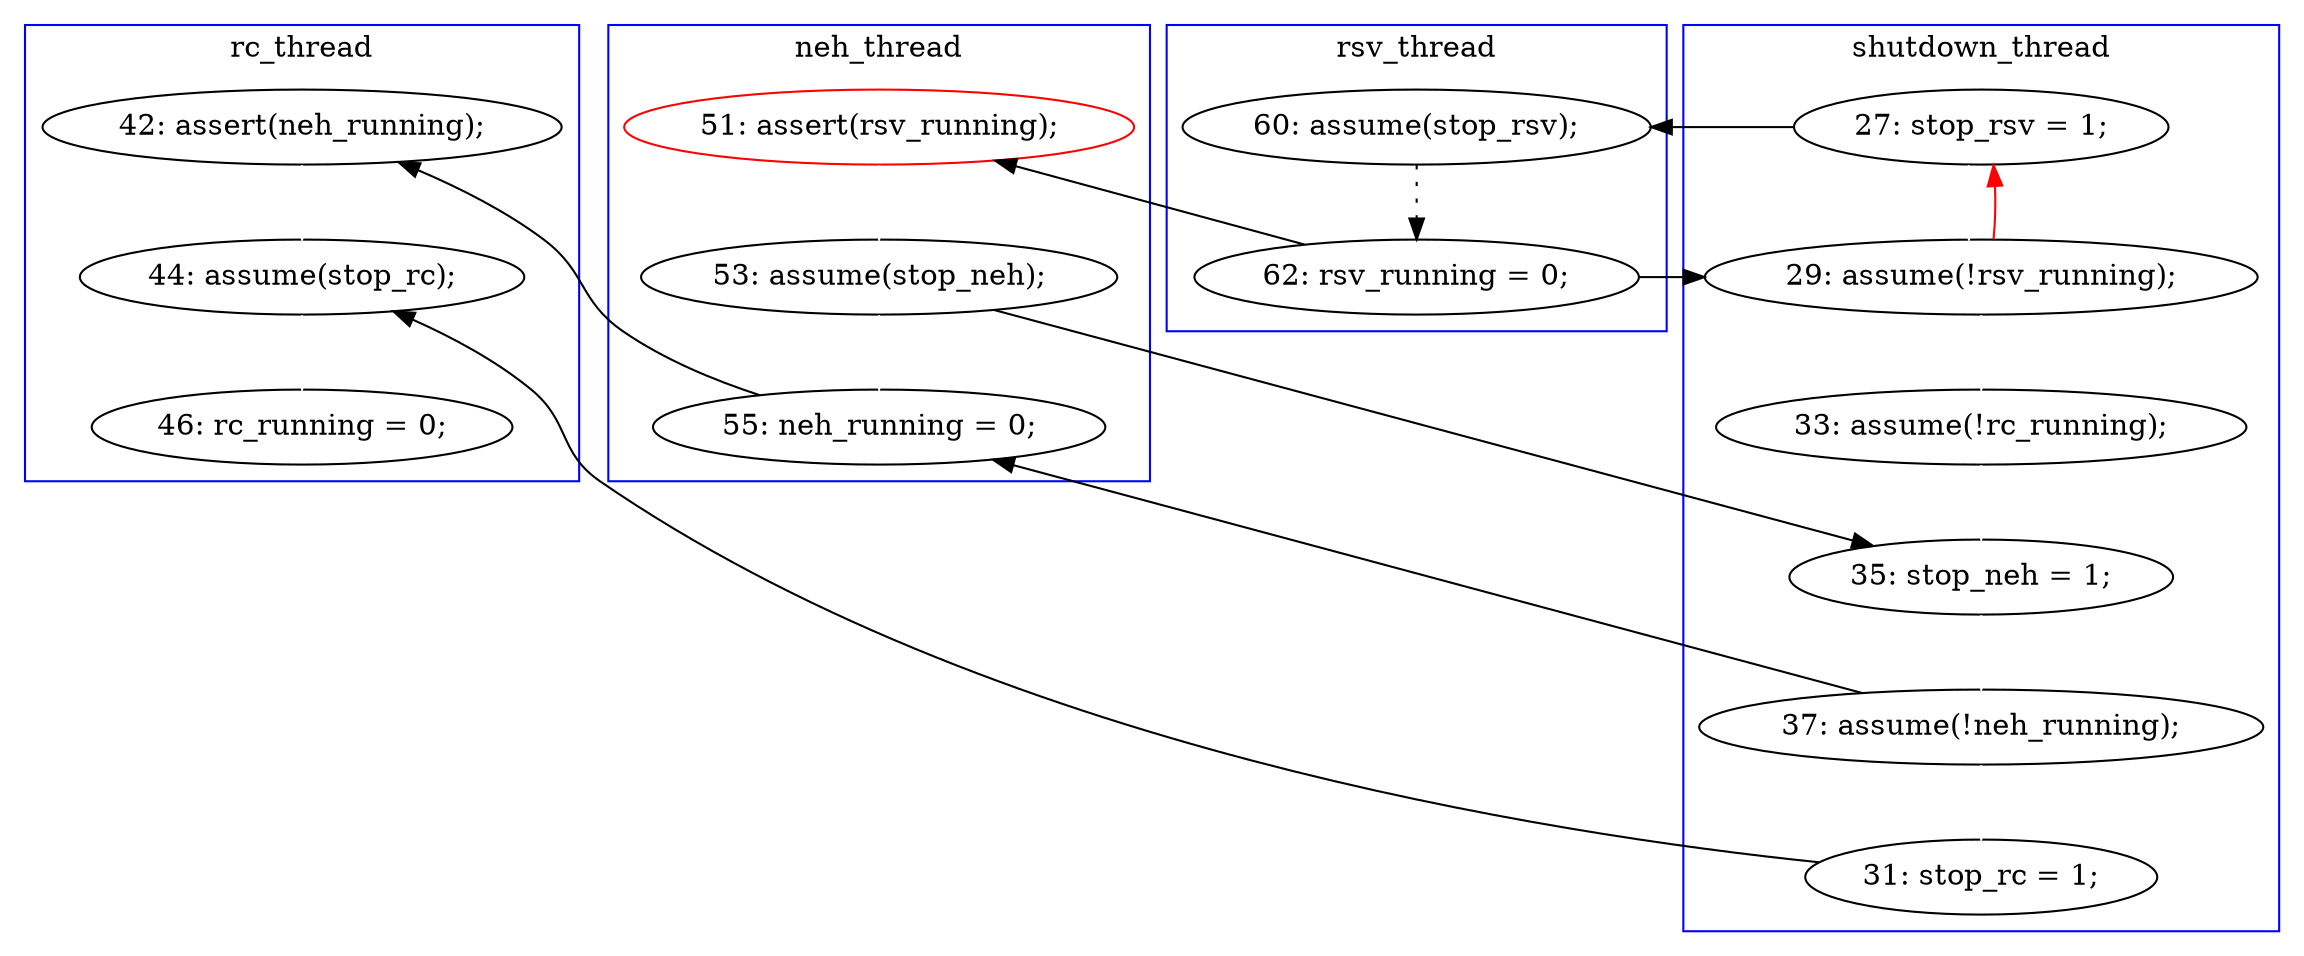 digraph Counterexample {
	20 -> 22 [color = white, style = solid]
	22 -> 26 [color = white, style = solid]
	27 -> 29 [color = white, style = solid]
	32 -> 36 [color = white, style = solid]
	12 -> 20 [color = white, style = solid]
	29 -> 32 [color = black, style = solid, constraint = false]
	18 -> 19 [color = black, style = dotted]
	28 -> 30 [color = black, style = solid, constraint = false]
	20 -> 12 [color = red, style = solid, constraint = false]
	21 -> 24 [color = white, style = solid]
	24 -> 28 [color = white, style = solid]
	30 -> 32 [color = white, style = solid]
	26 -> 27 [color = white, style = solid]
	27 -> 28 [color = black, style = solid, constraint = false]
	12 -> 18 [color = black, style = solid, constraint = false]
	19 -> 20 [color = black, style = solid, constraint = false]
	19 -> 21 [color = black, style = solid, constraint = false]
	24 -> 26 [color = black, style = solid, constraint = false]
	subgraph cluster2 {
		label = rc_thread
		color = blue
		36  [label = "46: rc_running = 0;"]
		30  [label = "42: assert(neh_running);"]
		32  [label = "44: assume(stop_rc);"]
	}
	subgraph cluster3 {
		label = neh_thread
		color = blue
		28  [label = "55: neh_running = 0;"]
		24  [label = "53: assume(stop_neh);"]
		21  [label = "51: assert(rsv_running);", color = red]
	}
	subgraph cluster4 {
		label = rsv_thread
		color = blue
		18  [label = "60: assume(stop_rsv);"]
		19  [label = "62: rsv_running = 0;"]
	}
	subgraph cluster1 {
		label = shutdown_thread
		color = blue
		20  [label = "29: assume(!rsv_running);"]
		27  [label = "37: assume(!neh_running);"]
		22  [label = "33: assume(!rc_running);"]
		26  [label = "35: stop_neh = 1;"]
		29  [label = "31: stop_rc = 1;"]
		12  [label = "27: stop_rsv = 1;"]
	}
}